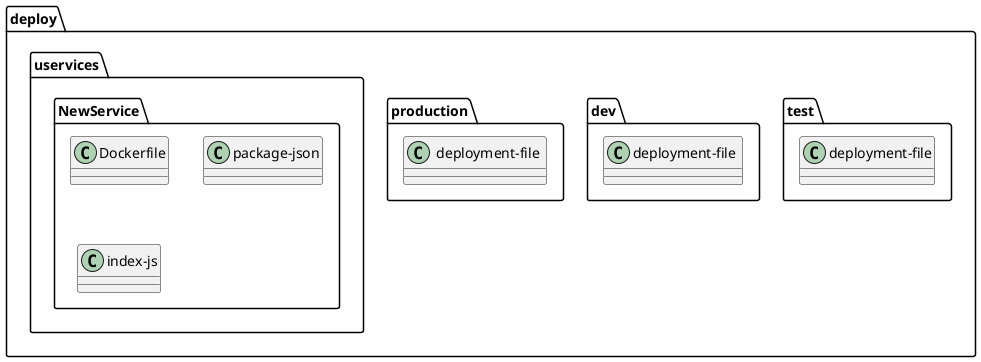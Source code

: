 @startuml

package deploy {
    package test {
      class "deployment-file"
    }
    package dev {
      class "deployment-file "
    }
    package production {
      class " deployment-file "
    }
    package uservices {
      package NewService {
        class "Dockerfile"
        class "package-json"
        class "index-js"
      }
    }
}
@enduml

